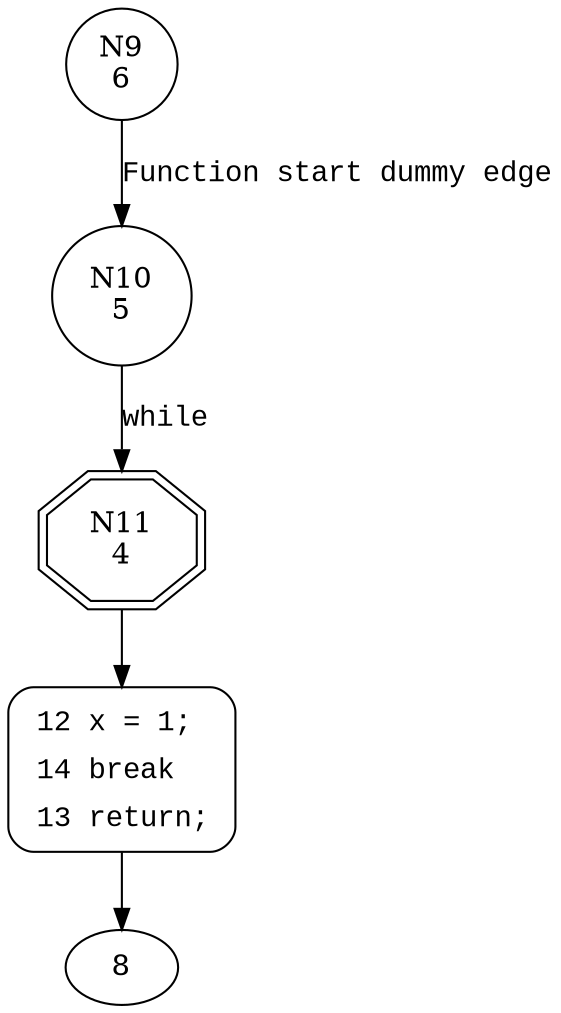 digraph eval {
9 [shape="circle" label="N9\n6"]
10 [shape="circle" label="N10\n5"]
11 [shape="doubleoctagon" label="N11\n4"]
12 [shape="circle" label="N12\n3"]
12 [style="filled,bold" penwidth="1" fillcolor="white" fontname="Courier New" shape="Mrecord" label=<<table border="0" cellborder="0" cellpadding="3" bgcolor="white"><tr><td align="right">12</td><td align="left">x = 1;</td></tr><tr><td align="right">14</td><td align="left">break</td></tr><tr><td align="right">13</td><td align="left">return;</td></tr></table>>]
12 -> 8[label=""]
9 -> 10 [label="Function start dummy edge" fontname="Courier New"]
11 -> 12 [label="" fontname="Courier New"]
10 -> 11 [label="while" fontname="Courier New"]
}